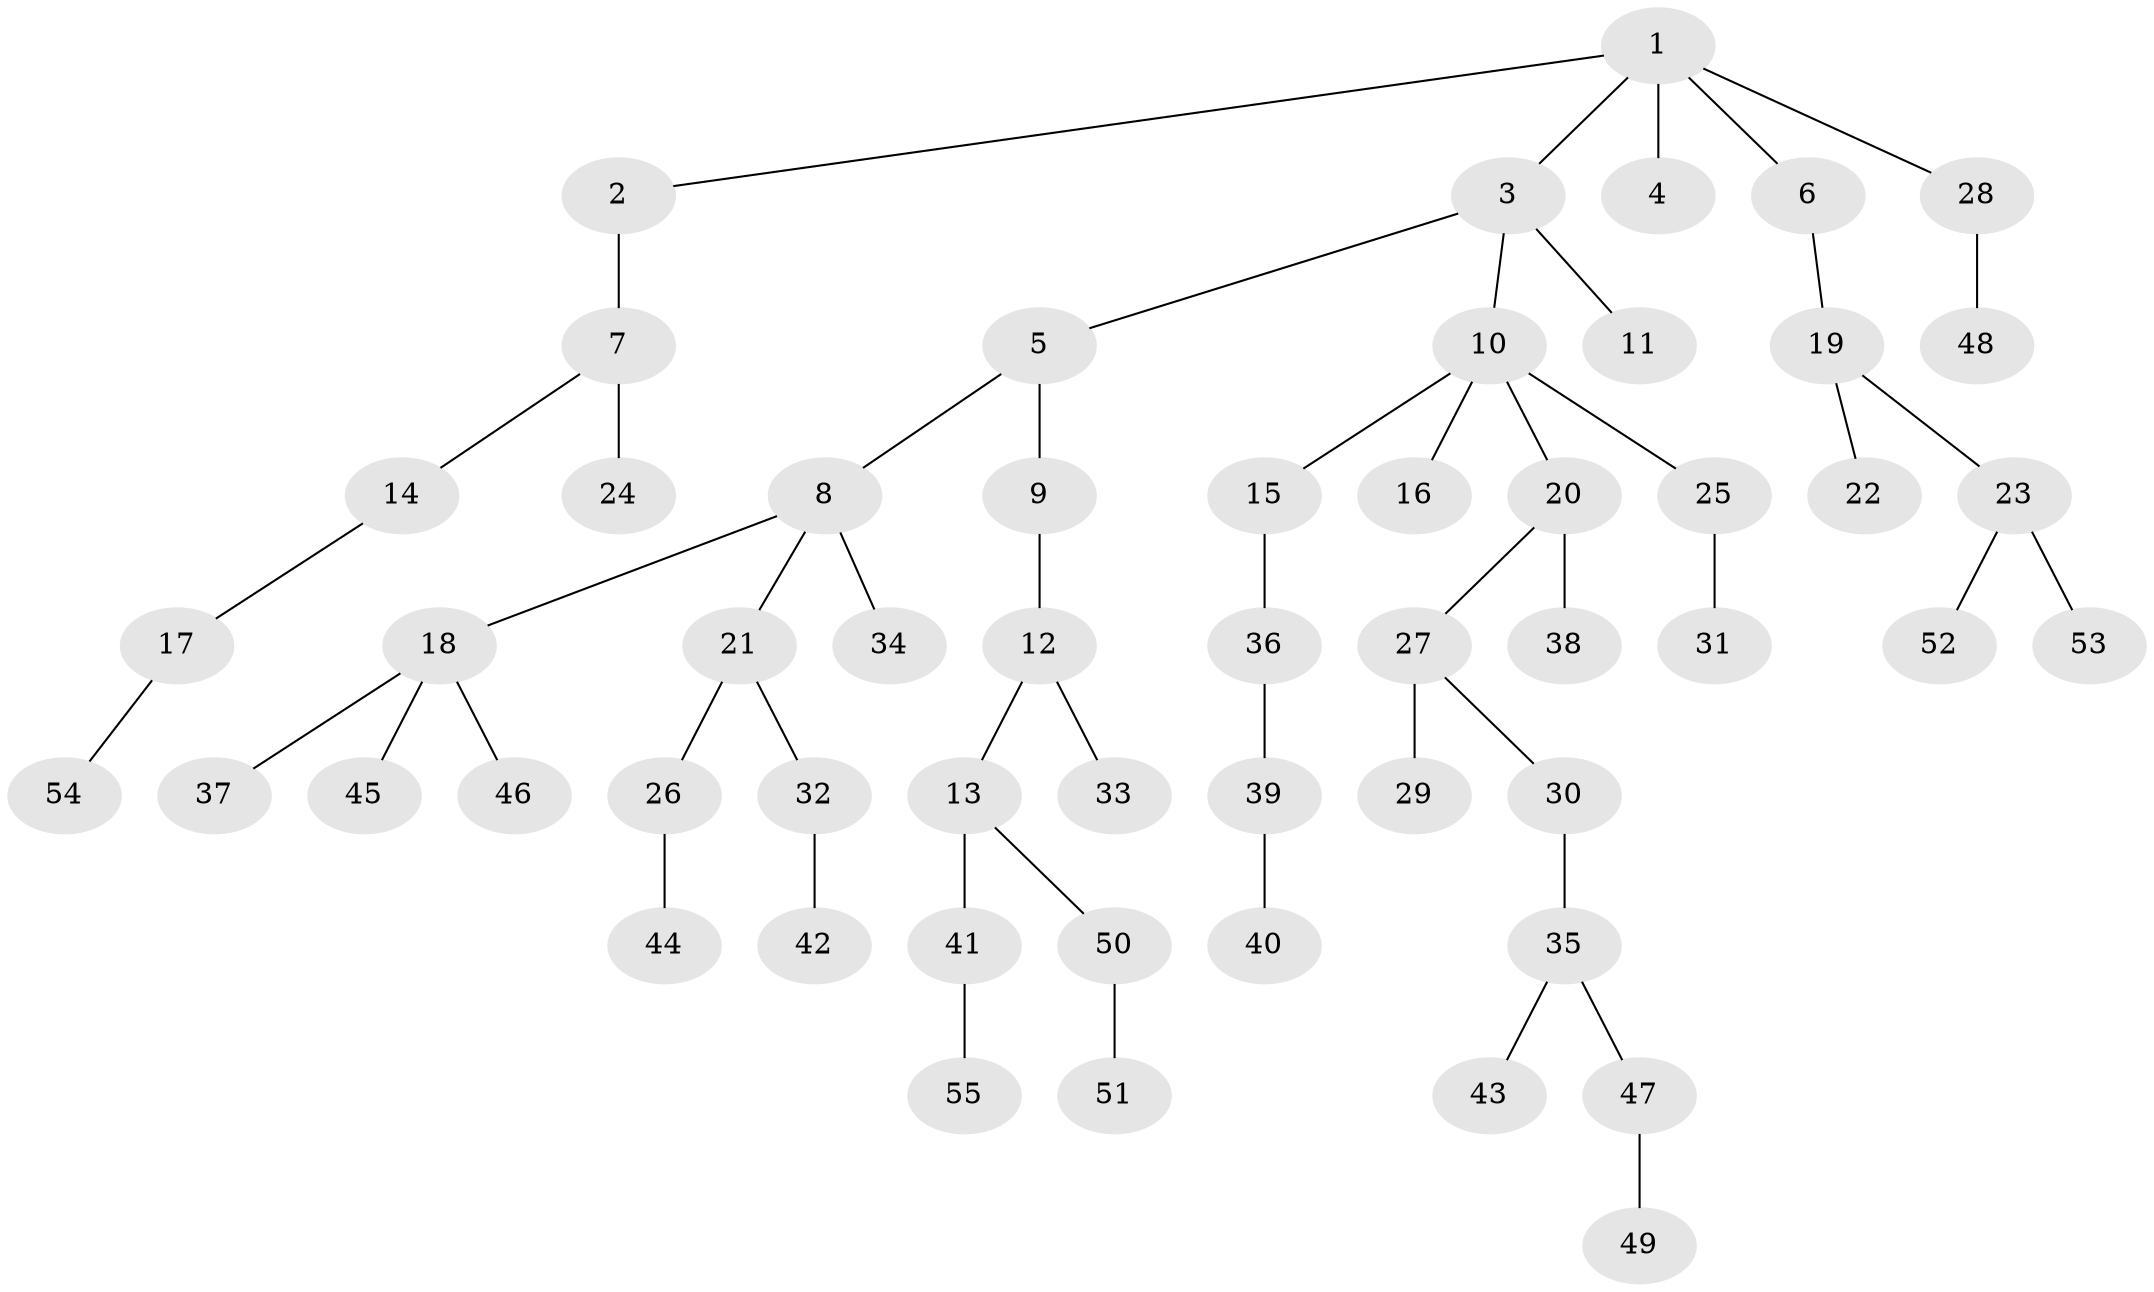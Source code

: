// original degree distribution, {7: 0.015037593984962405, 5: 0.03759398496240601, 2: 0.20300751879699247, 1: 0.5263157894736842, 6: 0.015037593984962405, 3: 0.14285714285714285, 4: 0.06015037593984962}
// Generated by graph-tools (version 1.1) at 2025/51/03/04/25 22:51:32]
// undirected, 55 vertices, 54 edges
graph export_dot {
  node [color=gray90,style=filled];
  1;
  2;
  3;
  4;
  5;
  6;
  7;
  8;
  9;
  10;
  11;
  12;
  13;
  14;
  15;
  16;
  17;
  18;
  19;
  20;
  21;
  22;
  23;
  24;
  25;
  26;
  27;
  28;
  29;
  30;
  31;
  32;
  33;
  34;
  35;
  36;
  37;
  38;
  39;
  40;
  41;
  42;
  43;
  44;
  45;
  46;
  47;
  48;
  49;
  50;
  51;
  52;
  53;
  54;
  55;
  1 -- 2 [weight=1.0];
  1 -- 3 [weight=1.0];
  1 -- 4 [weight=1.0];
  1 -- 6 [weight=1.0];
  1 -- 28 [weight=1.0];
  2 -- 7 [weight=2.0];
  3 -- 5 [weight=1.0];
  3 -- 10 [weight=1.0];
  3 -- 11 [weight=1.0];
  5 -- 8 [weight=1.0];
  5 -- 9 [weight=1.0];
  6 -- 19 [weight=1.0];
  7 -- 14 [weight=1.0];
  7 -- 24 [weight=1.0];
  8 -- 18 [weight=1.0];
  8 -- 21 [weight=1.0];
  8 -- 34 [weight=1.0];
  9 -- 12 [weight=1.0];
  10 -- 15 [weight=1.0];
  10 -- 16 [weight=1.0];
  10 -- 20 [weight=1.0];
  10 -- 25 [weight=1.0];
  12 -- 13 [weight=1.0];
  12 -- 33 [weight=1.0];
  13 -- 41 [weight=1.0];
  13 -- 50 [weight=1.0];
  14 -- 17 [weight=1.0];
  15 -- 36 [weight=1.0];
  17 -- 54 [weight=1.0];
  18 -- 37 [weight=1.0];
  18 -- 45 [weight=1.0];
  18 -- 46 [weight=1.0];
  19 -- 22 [weight=1.0];
  19 -- 23 [weight=1.0];
  20 -- 27 [weight=1.0];
  20 -- 38 [weight=3.0];
  21 -- 26 [weight=1.0];
  21 -- 32 [weight=1.0];
  23 -- 52 [weight=1.0];
  23 -- 53 [weight=1.0];
  25 -- 31 [weight=3.0];
  26 -- 44 [weight=1.0];
  27 -- 29 [weight=1.0];
  27 -- 30 [weight=1.0];
  28 -- 48 [weight=3.0];
  30 -- 35 [weight=1.0];
  32 -- 42 [weight=1.0];
  35 -- 43 [weight=1.0];
  35 -- 47 [weight=1.0];
  36 -- 39 [weight=2.0];
  39 -- 40 [weight=1.0];
  41 -- 55 [weight=1.0];
  47 -- 49 [weight=1.0];
  50 -- 51 [weight=1.0];
}
